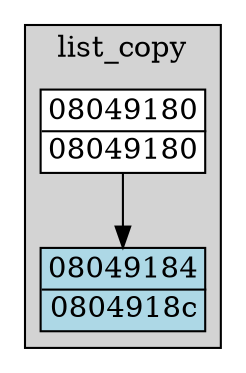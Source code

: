 digraph G {
node[fillcolor=white style="filled,solid" shape=none margin=0];
"08049180" -> "08049184";
subgraph "cluster_list_copy" {
  style="filled,solid";
  color=black;
  fillcolor=lightgrey;
  label="list_copy";"08049184" [label=<<TABLE BORDER="1" CELLBORDER="0" CELLSPACING="0"><TR><TD>08049184</TD></TR><HR/><TR><TD>0804918c</TD></TR></TABLE>> fillcolor=lightblue];
  "08049180" [label=<<TABLE BORDER="1" CELLBORDER="0" CELLSPACING="0"><TR><TD>08049180</TD></TR><HR/><TR><TD>08049180</TD></TR></TABLE>>];
  }

}